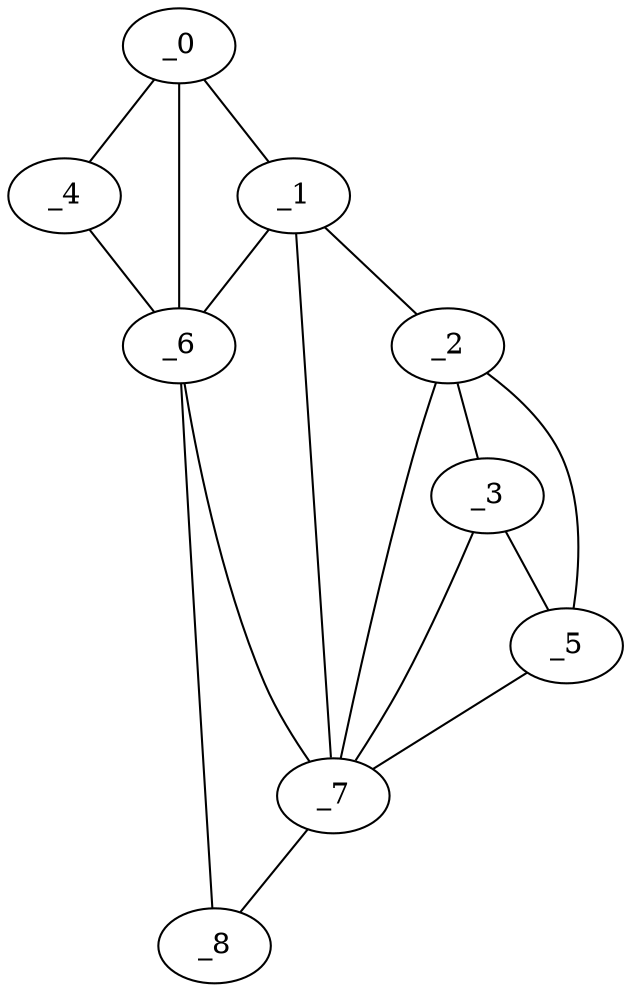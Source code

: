 graph "obj45__165.gxl" {
	_0	 [x=39,
		y=38];
	_1	 [x=39,
		y=46];
	_0 -- _1	 [valence=1];
	_4	 [x=43,
		y=15];
	_0 -- _4	 [valence=1];
	_6	 [x=82,
		y=8];
	_0 -- _6	 [valence=2];
	_2	 [x=39,
		y=82];
	_1 -- _2	 [valence=1];
	_1 -- _6	 [valence=2];
	_7	 [x=121,
		y=113];
	_1 -- _7	 [valence=2];
	_3	 [x=41,
		y=100];
	_2 -- _3	 [valence=1];
	_5	 [x=44,
		y=94];
	_2 -- _5	 [valence=2];
	_2 -- _7	 [valence=2];
	_3 -- _5	 [valence=2];
	_3 -- _7	 [valence=1];
	_4 -- _6	 [valence=1];
	_5 -- _7	 [valence=1];
	_6 -- _7	 [valence=1];
	_8	 [x=125,
		y=15];
	_6 -- _8	 [valence=1];
	_7 -- _8	 [valence=1];
}
